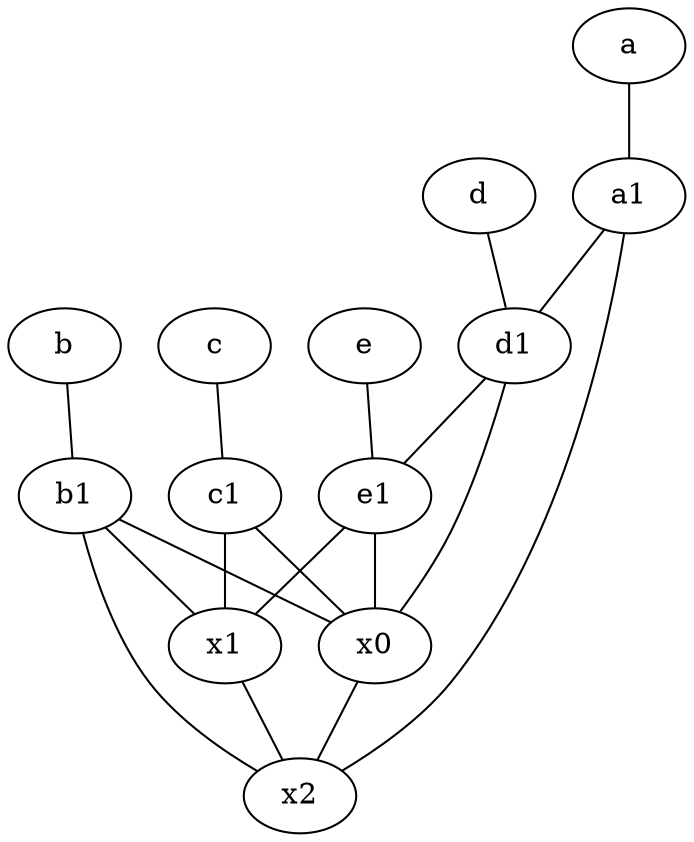 graph {
	node [labelfontsize=50]
	x2 [labelfontsize=50]
	c [labelfontsize=50 pos="4.5,2!"]
	e1 [labelfontsize=50 pos="7,7!"]
	x1 [labelfontsize=50]
	b [labelfontsize=50 pos="10,4!"]
	b1 [labelfontsize=50 pos="9,4!"]
	a [labelfontsize=50 pos="8,2!"]
	c1 [labelfontsize=50 pos="4.5,3!"]
	x0 [labelfontsize=50]
	d [labelfontsize=50 pos="2,5!"]
	d1 [labelfontsize=50 pos="3,5!"]
	e [labelfontsize=50 pos="7,9!"]
	a1 [labelfontsize=50 pos="8,3!"]
	d1 -- x0
	a -- a1
	e -- e1
	b1 -- x1
	b1 -- x2
	a1 -- d1
	c -- c1
	d -- d1
	d1 -- e1
	b1 -- x0
	x1 -- x2
	b -- b1
	e1 -- x1
	c1 -- x1
	x0 -- x2
	e1 -- x0
	c1 -- x0
	a1 -- x2
}
